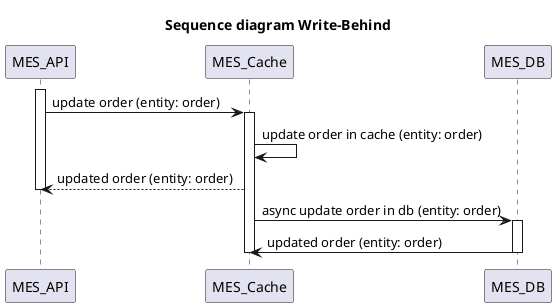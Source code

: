 ﻿@startuml
title Sequence diagram Write-Behind

participant MES_API
participant MES_Cache
participant MES_DB

activate MES_API

MES_API -> MES_Cache: update order (entity: order)
activate MES_Cache
MES_Cache -> MES_Cache: update order in cache (entity: order)
MES_Cache --> MES_API: updated order (entity: order)
deactivate MES_API
MES_Cache -> MES_DB: async update order in db (entity: order)
activate MES_DB
MES_DB -> MES_Cache: updated order (entity: order)
deactivate MES_DB
deactivate MES_Cache

deactivate MES_API

@enduml
